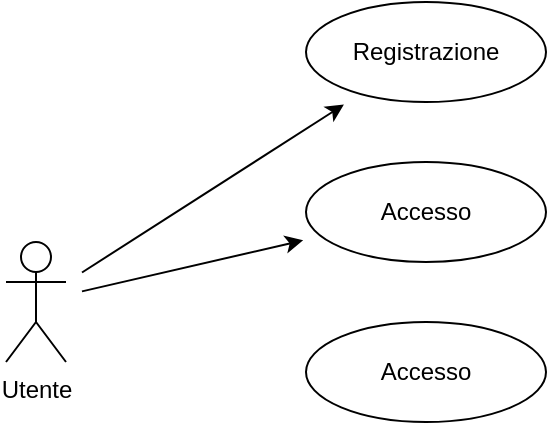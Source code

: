 <mxfile version="24.1.0" type="device">
  <diagram name="Page-1" id="b_zJH3Sg9wVDs8cVNdYo">
    <mxGraphModel dx="829" dy="485" grid="1" gridSize="10" guides="1" tooltips="1" connect="1" arrows="1" fold="1" page="1" pageScale="1" pageWidth="850" pageHeight="1100" math="0" shadow="0">
      <root>
        <mxCell id="0" />
        <mxCell id="1" parent="0" />
        <mxCell id="v-7fdCc3VSDNyAbIxO-M-3" style="rounded=0;orthogonalLoop=1;jettySize=auto;html=1;targetPerimeterSpacing=8;sourcePerimeterSpacing=8;" edge="1" parent="1" source="v-7fdCc3VSDNyAbIxO-M-1" target="v-7fdCc3VSDNyAbIxO-M-2">
          <mxGeometry relative="1" as="geometry" />
        </mxCell>
        <mxCell id="v-7fdCc3VSDNyAbIxO-M-5" style="edgeStyle=none;rounded=0;orthogonalLoop=1;jettySize=auto;html=1;strokeColor=default;align=center;verticalAlign=middle;fontFamily=Helvetica;fontSize=11;fontColor=default;labelBackgroundColor=default;endArrow=classic;sourcePerimeterSpacing=8;targetPerimeterSpacing=8;" edge="1" parent="1" source="v-7fdCc3VSDNyAbIxO-M-1" target="v-7fdCc3VSDNyAbIxO-M-4">
          <mxGeometry relative="1" as="geometry" />
        </mxCell>
        <mxCell id="v-7fdCc3VSDNyAbIxO-M-1" value="Utente" style="shape=umlActor;verticalLabelPosition=bottom;verticalAlign=top;html=1;outlineConnect=0;" vertex="1" parent="1">
          <mxGeometry x="90" y="270" width="30" height="60" as="geometry" />
        </mxCell>
        <mxCell id="v-7fdCc3VSDNyAbIxO-M-2" value="Registrazione" style="ellipse;whiteSpace=wrap;html=1;" vertex="1" parent="1">
          <mxGeometry x="240" y="150" width="120" height="50" as="geometry" />
        </mxCell>
        <mxCell id="v-7fdCc3VSDNyAbIxO-M-4" value="Accesso" style="ellipse;whiteSpace=wrap;html=1;" vertex="1" parent="1">
          <mxGeometry x="240" y="230" width="120" height="50" as="geometry" />
        </mxCell>
        <mxCell id="v-7fdCc3VSDNyAbIxO-M-6" value="Accesso" style="ellipse;whiteSpace=wrap;html=1;" vertex="1" parent="1">
          <mxGeometry x="240" y="310" width="120" height="50" as="geometry" />
        </mxCell>
      </root>
    </mxGraphModel>
  </diagram>
</mxfile>
